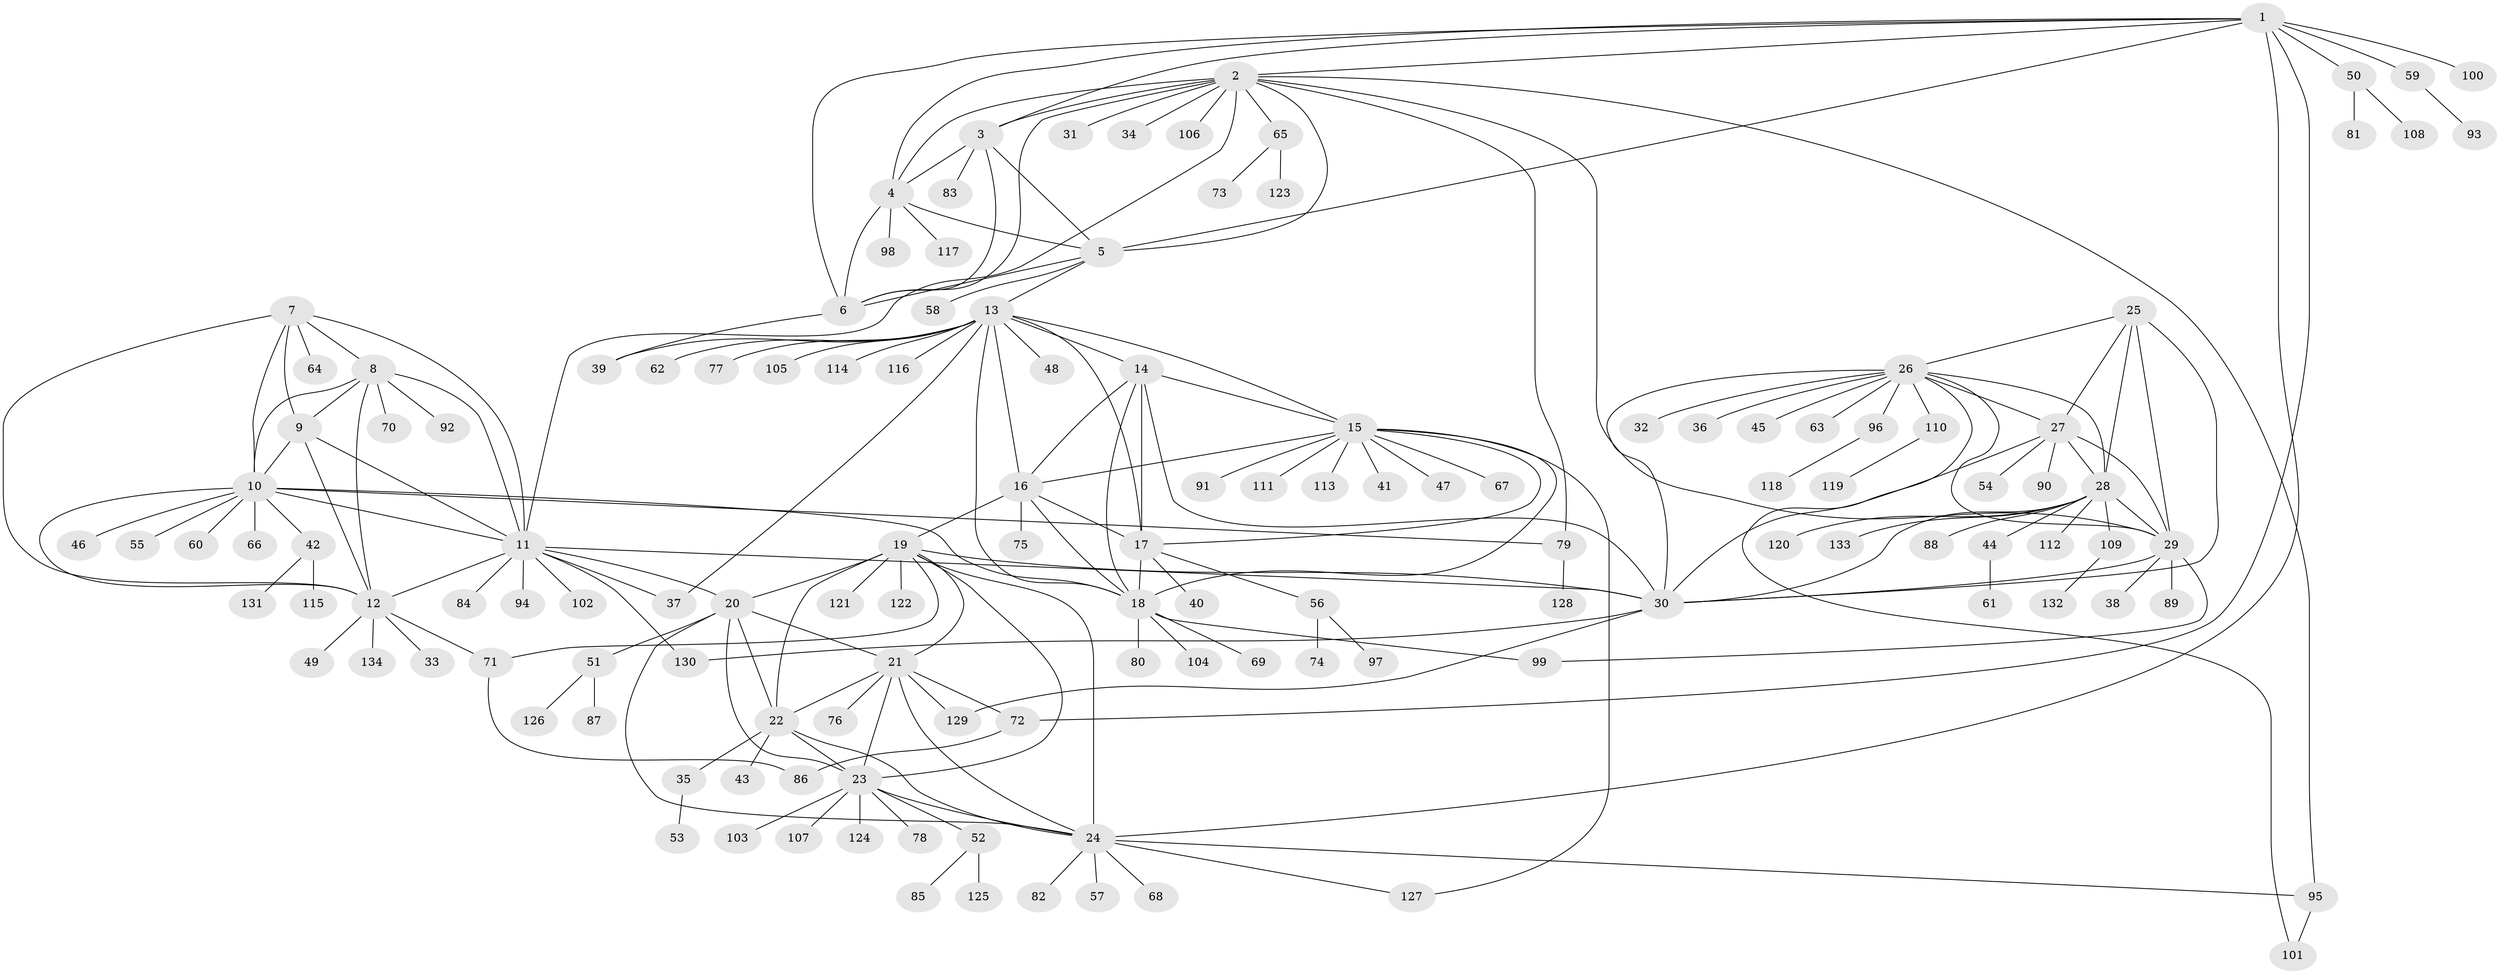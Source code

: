 // Generated by graph-tools (version 1.1) at 2025/56/03/09/25 04:56:03]
// undirected, 134 vertices, 201 edges
graph export_dot {
graph [start="1"]
  node [color=gray90,style=filled];
  1;
  2;
  3;
  4;
  5;
  6;
  7;
  8;
  9;
  10;
  11;
  12;
  13;
  14;
  15;
  16;
  17;
  18;
  19;
  20;
  21;
  22;
  23;
  24;
  25;
  26;
  27;
  28;
  29;
  30;
  31;
  32;
  33;
  34;
  35;
  36;
  37;
  38;
  39;
  40;
  41;
  42;
  43;
  44;
  45;
  46;
  47;
  48;
  49;
  50;
  51;
  52;
  53;
  54;
  55;
  56;
  57;
  58;
  59;
  60;
  61;
  62;
  63;
  64;
  65;
  66;
  67;
  68;
  69;
  70;
  71;
  72;
  73;
  74;
  75;
  76;
  77;
  78;
  79;
  80;
  81;
  82;
  83;
  84;
  85;
  86;
  87;
  88;
  89;
  90;
  91;
  92;
  93;
  94;
  95;
  96;
  97;
  98;
  99;
  100;
  101;
  102;
  103;
  104;
  105;
  106;
  107;
  108;
  109;
  110;
  111;
  112;
  113;
  114;
  115;
  116;
  117;
  118;
  119;
  120;
  121;
  122;
  123;
  124;
  125;
  126;
  127;
  128;
  129;
  130;
  131;
  132;
  133;
  134;
  1 -- 2;
  1 -- 3;
  1 -- 4;
  1 -- 5;
  1 -- 6;
  1 -- 24;
  1 -- 50;
  1 -- 59;
  1 -- 72;
  1 -- 100;
  2 -- 3;
  2 -- 4;
  2 -- 5;
  2 -- 6;
  2 -- 11;
  2 -- 29;
  2 -- 31;
  2 -- 34;
  2 -- 65;
  2 -- 79;
  2 -- 95;
  2 -- 106;
  3 -- 4;
  3 -- 5;
  3 -- 6;
  3 -- 83;
  4 -- 5;
  4 -- 6;
  4 -- 98;
  4 -- 117;
  5 -- 6;
  5 -- 13;
  5 -- 58;
  6 -- 39;
  7 -- 8;
  7 -- 9;
  7 -- 10;
  7 -- 11;
  7 -- 12;
  7 -- 64;
  8 -- 9;
  8 -- 10;
  8 -- 11;
  8 -- 12;
  8 -- 70;
  8 -- 92;
  9 -- 10;
  9 -- 11;
  9 -- 12;
  10 -- 11;
  10 -- 12;
  10 -- 18;
  10 -- 42;
  10 -- 46;
  10 -- 55;
  10 -- 60;
  10 -- 66;
  10 -- 79;
  11 -- 12;
  11 -- 20;
  11 -- 30;
  11 -- 37;
  11 -- 84;
  11 -- 94;
  11 -- 102;
  11 -- 130;
  12 -- 33;
  12 -- 49;
  12 -- 71;
  12 -- 134;
  13 -- 14;
  13 -- 15;
  13 -- 16;
  13 -- 17;
  13 -- 18;
  13 -- 37;
  13 -- 39;
  13 -- 48;
  13 -- 62;
  13 -- 77;
  13 -- 105;
  13 -- 114;
  13 -- 116;
  14 -- 15;
  14 -- 16;
  14 -- 17;
  14 -- 18;
  14 -- 30;
  15 -- 16;
  15 -- 17;
  15 -- 18;
  15 -- 41;
  15 -- 47;
  15 -- 67;
  15 -- 91;
  15 -- 111;
  15 -- 113;
  15 -- 127;
  16 -- 17;
  16 -- 18;
  16 -- 19;
  16 -- 75;
  17 -- 18;
  17 -- 40;
  17 -- 56;
  18 -- 69;
  18 -- 80;
  18 -- 99;
  18 -- 104;
  19 -- 20;
  19 -- 21;
  19 -- 22;
  19 -- 23;
  19 -- 24;
  19 -- 30;
  19 -- 71;
  19 -- 121;
  19 -- 122;
  20 -- 21;
  20 -- 22;
  20 -- 23;
  20 -- 24;
  20 -- 51;
  21 -- 22;
  21 -- 23;
  21 -- 24;
  21 -- 72;
  21 -- 76;
  21 -- 129;
  22 -- 23;
  22 -- 24;
  22 -- 35;
  22 -- 43;
  23 -- 24;
  23 -- 52;
  23 -- 78;
  23 -- 103;
  23 -- 107;
  23 -- 124;
  24 -- 57;
  24 -- 68;
  24 -- 82;
  24 -- 95;
  24 -- 127;
  25 -- 26;
  25 -- 27;
  25 -- 28;
  25 -- 29;
  25 -- 30;
  26 -- 27;
  26 -- 28;
  26 -- 29;
  26 -- 30;
  26 -- 32;
  26 -- 36;
  26 -- 45;
  26 -- 63;
  26 -- 96;
  26 -- 101;
  26 -- 110;
  27 -- 28;
  27 -- 29;
  27 -- 30;
  27 -- 54;
  27 -- 90;
  28 -- 29;
  28 -- 30;
  28 -- 44;
  28 -- 88;
  28 -- 109;
  28 -- 112;
  28 -- 120;
  28 -- 133;
  29 -- 30;
  29 -- 38;
  29 -- 89;
  29 -- 99;
  30 -- 129;
  30 -- 130;
  35 -- 53;
  42 -- 115;
  42 -- 131;
  44 -- 61;
  50 -- 81;
  50 -- 108;
  51 -- 87;
  51 -- 126;
  52 -- 85;
  52 -- 125;
  56 -- 74;
  56 -- 97;
  59 -- 93;
  65 -- 73;
  65 -- 123;
  71 -- 86;
  72 -- 86;
  79 -- 128;
  95 -- 101;
  96 -- 118;
  109 -- 132;
  110 -- 119;
}
